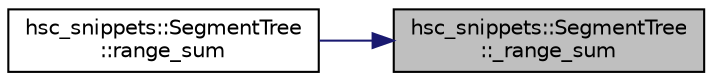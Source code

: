 digraph "hsc_snippets::SegmentTree::_range_sum"
{
 // INTERACTIVE_SVG=YES
 // LATEX_PDF_SIZE
  edge [fontname="Helvetica",fontsize="10",labelfontname="Helvetica",labelfontsize="10"];
  node [fontname="Helvetica",fontsize="10",shape=record];
  rankdir="RL";
  Node1 [label="hsc_snippets::SegmentTree\l::_range_sum",height=0.2,width=0.4,color="black", fillcolor="grey75", style="filled", fontcolor="black",tooltip=" "];
  Node1 -> Node2 [dir="back",color="midnightblue",fontsize="10",style="solid",fontname="Helvetica"];
  Node2 [label="hsc_snippets::SegmentTree\l::range_sum",height=0.2,width=0.4,color="black", fillcolor="white", style="filled",URL="$classhsc__snippets_1_1_segment_tree.html#a9254a4a7d413e0887fb7cfea28775cb7",tooltip=" "];
}
